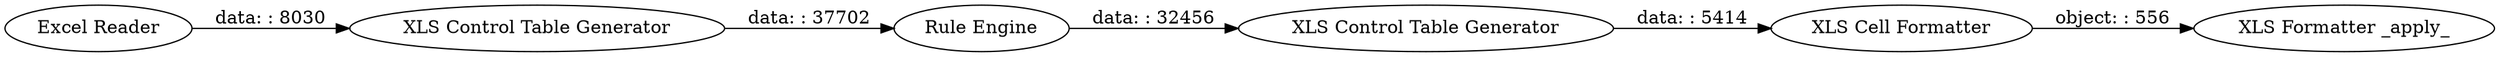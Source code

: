 digraph {
	"-5828353145842948705_4" [label="XLS Control Table Generator"]
	"-5828353145842948705_5" [label="XLS Cell Formatter"]
	"-5828353145842948705_6" [label="XLS Formatter _apply_"]
	"-5828353145842948705_7" [label="Excel Reader"]
	"-5828353145842948705_2" [label="XLS Control Table Generator"]
	"-5828353145842948705_3" [label="Rule Engine"]
	"-5828353145842948705_4" -> "-5828353145842948705_5" [label="data: : 5414"]
	"-5828353145842948705_5" -> "-5828353145842948705_6" [label="object: : 556"]
	"-5828353145842948705_2" -> "-5828353145842948705_3" [label="data: : 37702"]
	"-5828353145842948705_3" -> "-5828353145842948705_4" [label="data: : 32456"]
	"-5828353145842948705_7" -> "-5828353145842948705_2" [label="data: : 8030"]
	rankdir=LR
}

